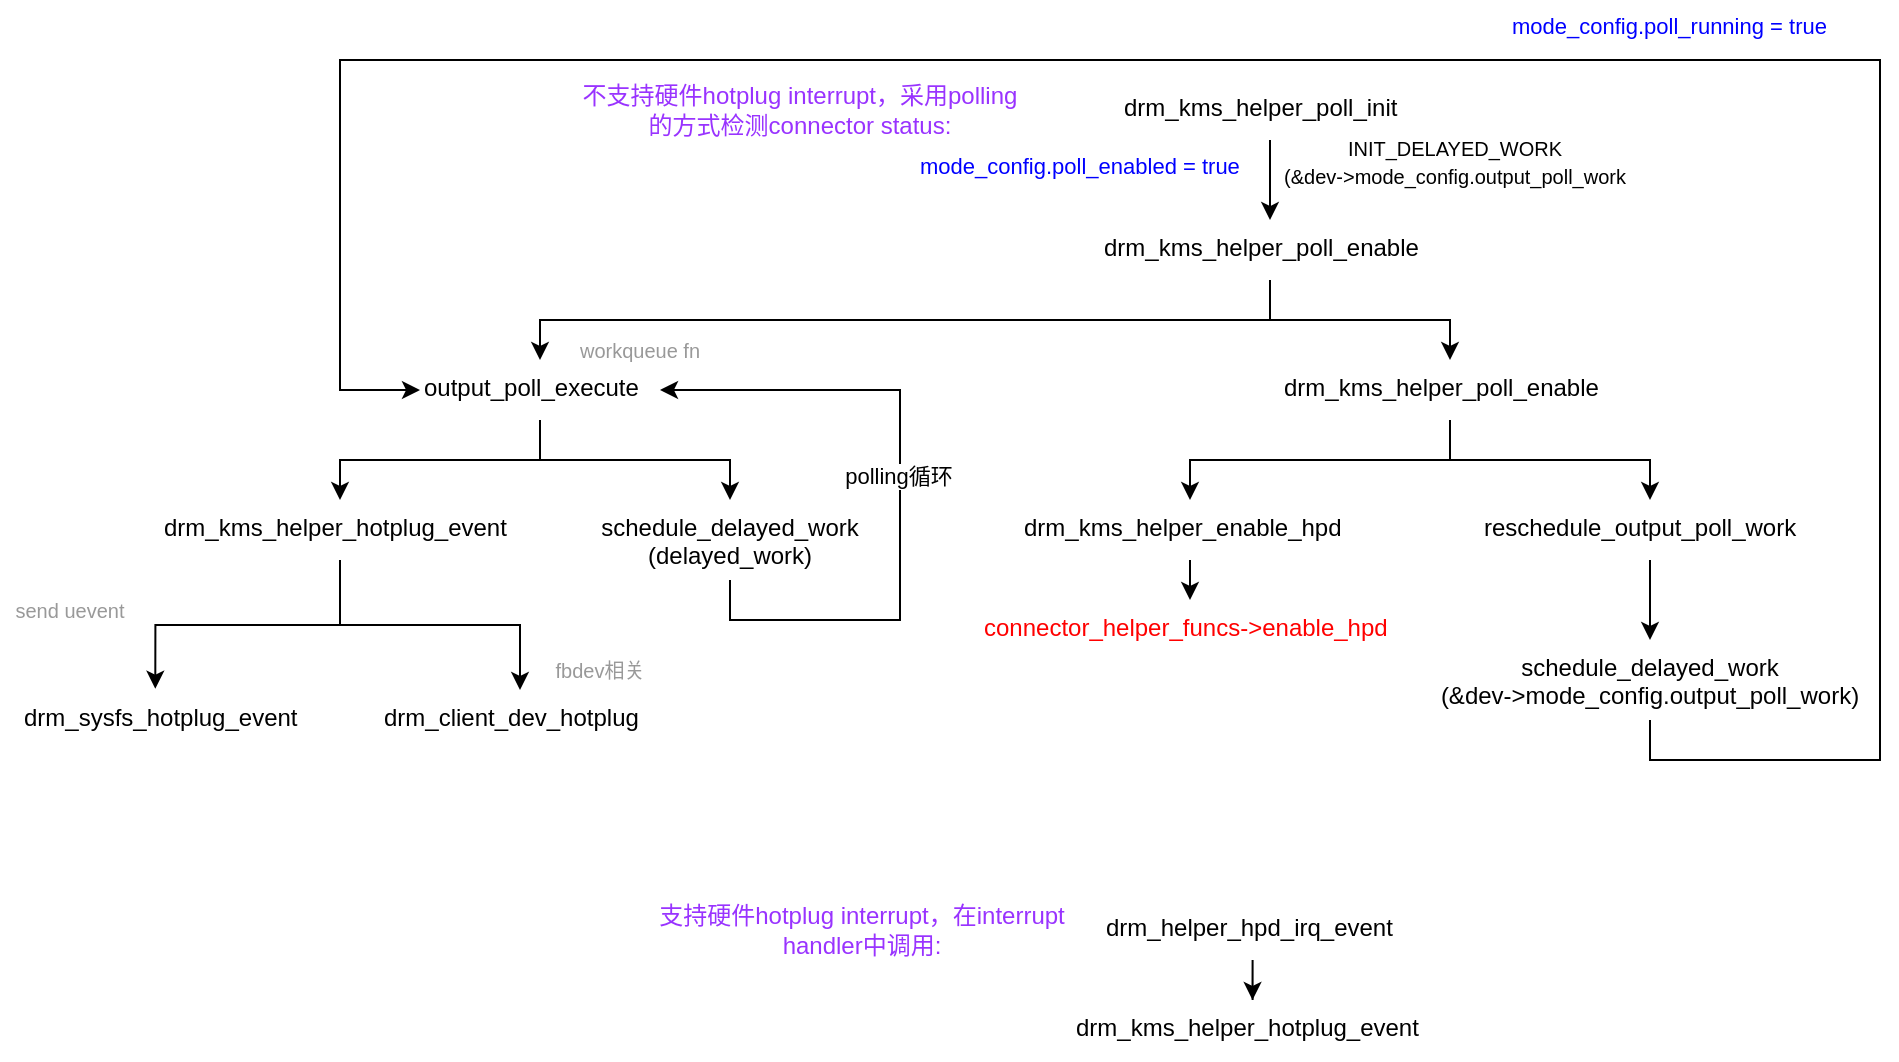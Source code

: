 <mxfile version="24.7.17">
  <diagram name="Page-1" id="R2jvsSVvheRiXIXjlcUZ">
    <mxGraphModel dx="1891" dy="538" grid="1" gridSize="10" guides="1" tooltips="1" connect="1" arrows="1" fold="1" page="1" pageScale="1" pageWidth="827" pageHeight="1169" math="0" shadow="0">
      <root>
        <mxCell id="0" />
        <mxCell id="1" parent="0" />
        <mxCell id="gfm0-RPMx8z-YOoSIL-z-17" style="edgeStyle=orthogonalEdgeStyle;rounded=0;orthogonalLoop=1;jettySize=auto;html=1;exitX=0.5;exitY=1;exitDx=0;exitDy=0;entryX=0.5;entryY=0;entryDx=0;entryDy=0;" edge="1" parent="1" source="gfm0-RPMx8z-YOoSIL-z-1" target="gfm0-RPMx8z-YOoSIL-z-2">
          <mxGeometry relative="1" as="geometry" />
        </mxCell>
        <mxCell id="gfm0-RPMx8z-YOoSIL-z-1" value="drm_kms_helper_poll_init" style="text;whiteSpace=wrap;html=1;" vertex="1" parent="1">
          <mxGeometry x="430" y="40" width="150" height="30" as="geometry" />
        </mxCell>
        <mxCell id="gfm0-RPMx8z-YOoSIL-z-5" style="edgeStyle=orthogonalEdgeStyle;rounded=0;orthogonalLoop=1;jettySize=auto;html=1;exitX=0.5;exitY=1;exitDx=0;exitDy=0;entryX=0.5;entryY=0;entryDx=0;entryDy=0;" edge="1" parent="1" source="gfm0-RPMx8z-YOoSIL-z-2" target="gfm0-RPMx8z-YOoSIL-z-3">
          <mxGeometry relative="1" as="geometry" />
        </mxCell>
        <mxCell id="gfm0-RPMx8z-YOoSIL-z-7" style="edgeStyle=orthogonalEdgeStyle;rounded=0;orthogonalLoop=1;jettySize=auto;html=1;exitX=0.5;exitY=1;exitDx=0;exitDy=0;entryX=0.5;entryY=0;entryDx=0;entryDy=0;" edge="1" parent="1" source="gfm0-RPMx8z-YOoSIL-z-2" target="gfm0-RPMx8z-YOoSIL-z-6">
          <mxGeometry relative="1" as="geometry" />
        </mxCell>
        <mxCell id="gfm0-RPMx8z-YOoSIL-z-2" value="drm_kms_helper_poll_enable" style="text;whiteSpace=wrap;html=1;" vertex="1" parent="1">
          <mxGeometry x="420" y="110" width="170" height="30" as="geometry" />
        </mxCell>
        <mxCell id="gfm0-RPMx8z-YOoSIL-z-26" style="edgeStyle=orthogonalEdgeStyle;rounded=0;orthogonalLoop=1;jettySize=auto;html=1;exitX=0.5;exitY=1;exitDx=0;exitDy=0;entryX=0.5;entryY=0;entryDx=0;entryDy=0;" edge="1" parent="1" source="gfm0-RPMx8z-YOoSIL-z-3" target="gfm0-RPMx8z-YOoSIL-z-24">
          <mxGeometry relative="1" as="geometry" />
        </mxCell>
        <mxCell id="gfm0-RPMx8z-YOoSIL-z-27" style="edgeStyle=orthogonalEdgeStyle;rounded=0;orthogonalLoop=1;jettySize=auto;html=1;exitX=0.5;exitY=1;exitDx=0;exitDy=0;entryX=0.5;entryY=0;entryDx=0;entryDy=0;" edge="1" parent="1" source="gfm0-RPMx8z-YOoSIL-z-3" target="gfm0-RPMx8z-YOoSIL-z-25">
          <mxGeometry relative="1" as="geometry" />
        </mxCell>
        <mxCell id="gfm0-RPMx8z-YOoSIL-z-3" value="output_poll_execute" style="text;whiteSpace=wrap;html=1;" vertex="1" parent="1">
          <mxGeometry x="80" y="180" width="120" height="30" as="geometry" />
        </mxCell>
        <mxCell id="gfm0-RPMx8z-YOoSIL-z-4" value="&lt;font style=&quot;font-size: 10px;&quot;&gt;workqueue fn&lt;/font&gt;" style="text;html=1;align=center;verticalAlign=middle;whiteSpace=wrap;rounded=0;fontSize=10;fontColor=#999999;" vertex="1" parent="1">
          <mxGeometry x="150" y="160" width="80" height="30" as="geometry" />
        </mxCell>
        <mxCell id="gfm0-RPMx8z-YOoSIL-z-9" style="edgeStyle=orthogonalEdgeStyle;rounded=0;orthogonalLoop=1;jettySize=auto;html=1;exitX=0.5;exitY=1;exitDx=0;exitDy=0;entryX=0.5;entryY=0;entryDx=0;entryDy=0;" edge="1" parent="1" source="gfm0-RPMx8z-YOoSIL-z-6" target="gfm0-RPMx8z-YOoSIL-z-8">
          <mxGeometry relative="1" as="geometry" />
        </mxCell>
        <mxCell id="gfm0-RPMx8z-YOoSIL-z-13" style="edgeStyle=orthogonalEdgeStyle;rounded=0;orthogonalLoop=1;jettySize=auto;html=1;exitX=0.5;exitY=1;exitDx=0;exitDy=0;entryX=0.5;entryY=0;entryDx=0;entryDy=0;" edge="1" parent="1" source="gfm0-RPMx8z-YOoSIL-z-6" target="gfm0-RPMx8z-YOoSIL-z-12">
          <mxGeometry relative="1" as="geometry" />
        </mxCell>
        <mxCell id="gfm0-RPMx8z-YOoSIL-z-6" value="drm_kms_helper_poll_enable" style="text;whiteSpace=wrap;html=1;" vertex="1" parent="1">
          <mxGeometry x="510" y="180" width="170" height="30" as="geometry" />
        </mxCell>
        <mxCell id="gfm0-RPMx8z-YOoSIL-z-11" style="edgeStyle=orthogonalEdgeStyle;rounded=0;orthogonalLoop=1;jettySize=auto;html=1;exitX=0.5;exitY=1;exitDx=0;exitDy=0;entryX=0.5;entryY=0;entryDx=0;entryDy=0;" edge="1" parent="1" source="gfm0-RPMx8z-YOoSIL-z-8" target="gfm0-RPMx8z-YOoSIL-z-10">
          <mxGeometry relative="1" as="geometry" />
        </mxCell>
        <mxCell id="gfm0-RPMx8z-YOoSIL-z-8" value="drm_kms_helper_enable_hpd" style="text;whiteSpace=wrap;html=1;" vertex="1" parent="1">
          <mxGeometry x="380" y="250" width="170" height="30" as="geometry" />
        </mxCell>
        <mxCell id="gfm0-RPMx8z-YOoSIL-z-10" value="&lt;font color=&quot;#ff0000&quot;&gt;connector_helper_funcs-&amp;gt;enable_hpd&lt;/font&gt;" style="text;whiteSpace=wrap;html=1;" vertex="1" parent="1">
          <mxGeometry x="360" y="300" width="210" height="30" as="geometry" />
        </mxCell>
        <mxCell id="gfm0-RPMx8z-YOoSIL-z-15" style="edgeStyle=orthogonalEdgeStyle;rounded=0;orthogonalLoop=1;jettySize=auto;html=1;exitX=0.5;exitY=1;exitDx=0;exitDy=0;entryX=0.5;entryY=0;entryDx=0;entryDy=0;" edge="1" parent="1" source="gfm0-RPMx8z-YOoSIL-z-12" target="gfm0-RPMx8z-YOoSIL-z-14">
          <mxGeometry relative="1" as="geometry" />
        </mxCell>
        <mxCell id="gfm0-RPMx8z-YOoSIL-z-12" value="reschedule_output_poll_work" style="text;whiteSpace=wrap;html=1;" vertex="1" parent="1">
          <mxGeometry x="610" y="250" width="170" height="30" as="geometry" />
        </mxCell>
        <mxCell id="gfm0-RPMx8z-YOoSIL-z-16" style="edgeStyle=orthogonalEdgeStyle;rounded=0;orthogonalLoop=1;jettySize=auto;html=1;entryX=0;entryY=0.5;entryDx=0;entryDy=0;" edge="1" parent="1" target="gfm0-RPMx8z-YOoSIL-z-3">
          <mxGeometry relative="1" as="geometry">
            <mxPoint x="695" y="360" as="sourcePoint" />
            <Array as="points">
              <mxPoint x="695" y="380" />
              <mxPoint x="810" y="380" />
              <mxPoint x="810" y="30" />
              <mxPoint x="40" y="30" />
              <mxPoint x="40" y="195" />
            </Array>
          </mxGeometry>
        </mxCell>
        <mxCell id="gfm0-RPMx8z-YOoSIL-z-14" value="schedule_delayed_work&lt;div&gt;(&amp;amp;dev-&amp;gt;mode_config.output_poll_work)&lt;/div&gt;" style="text;whiteSpace=wrap;html=1;align=center;" vertex="1" parent="1">
          <mxGeometry x="586.25" y="320" width="217.5" height="30" as="geometry" />
        </mxCell>
        <mxCell id="gfm0-RPMx8z-YOoSIL-z-18" value="&lt;font style=&quot;font-size: 10px;&quot;&gt;INIT_DELAYED_WORK&lt;/font&gt;&lt;div&gt;&lt;font style=&quot;font-size: 10px;&quot;&gt;(&amp;amp;dev-&amp;gt;mode_config.output_poll_work&lt;/font&gt;&lt;/div&gt;" style="text;whiteSpace=wrap;html=1;align=center;" vertex="1" parent="1">
          <mxGeometry x="510" y="60" width="175" height="40" as="geometry" />
        </mxCell>
        <mxCell id="gfm0-RPMx8z-YOoSIL-z-19" value="mode_config.poll_enabled = true" style="text;whiteSpace=wrap;html=1;fontColor=#0000FF;fontSize=11;" vertex="1" parent="1">
          <mxGeometry x="328" y="70" width="171" height="20" as="geometry" />
        </mxCell>
        <mxCell id="gfm0-RPMx8z-YOoSIL-z-22" value="&lt;font color=&quot;#0000ff&quot; style=&quot;font-size: 11px;&quot;&gt;mode_config.poll_running = true&lt;/font&gt;" style="text;whiteSpace=wrap;html=1;fontSize=11;" vertex="1" parent="1">
          <mxGeometry x="623.75" width="180" height="30" as="geometry" />
        </mxCell>
        <mxCell id="gfm0-RPMx8z-YOoSIL-z-33" style="edgeStyle=orthogonalEdgeStyle;rounded=0;orthogonalLoop=1;jettySize=auto;html=1;exitX=0.5;exitY=1;exitDx=0;exitDy=0;entryX=0.5;entryY=0;entryDx=0;entryDy=0;" edge="1" parent="1" source="gfm0-RPMx8z-YOoSIL-z-24" target="gfm0-RPMx8z-YOoSIL-z-32">
          <mxGeometry relative="1" as="geometry" />
        </mxCell>
        <mxCell id="gfm0-RPMx8z-YOoSIL-z-24" value="drm_kms_helper_hotplug_event" style="text;whiteSpace=wrap;html=1;" vertex="1" parent="1">
          <mxGeometry x="-50" y="250" width="180" height="30" as="geometry" />
        </mxCell>
        <mxCell id="gfm0-RPMx8z-YOoSIL-z-28" style="edgeStyle=orthogonalEdgeStyle;rounded=0;orthogonalLoop=1;jettySize=auto;html=1;exitX=0.5;exitY=1;exitDx=0;exitDy=0;entryX=1;entryY=0.5;entryDx=0;entryDy=0;" edge="1" parent="1" source="gfm0-RPMx8z-YOoSIL-z-25" target="gfm0-RPMx8z-YOoSIL-z-3">
          <mxGeometry relative="1" as="geometry">
            <Array as="points">
              <mxPoint x="235" y="310" />
              <mxPoint x="320" y="310" />
              <mxPoint x="320" y="195" />
            </Array>
          </mxGeometry>
        </mxCell>
        <mxCell id="gfm0-RPMx8z-YOoSIL-z-29" value="polling循环" style="edgeLabel;html=1;align=center;verticalAlign=middle;resizable=0;points=[];" vertex="1" connectable="0" parent="gfm0-RPMx8z-YOoSIL-z-28">
          <mxGeometry x="0.044" y="1" relative="1" as="geometry">
            <mxPoint as="offset" />
          </mxGeometry>
        </mxCell>
        <mxCell id="gfm0-RPMx8z-YOoSIL-z-25" value="schedule_delayed_work&lt;div&gt;(delayed_work)&lt;/div&gt;" style="text;whiteSpace=wrap;html=1;align=center;" vertex="1" parent="1">
          <mxGeometry x="170" y="250" width="130" height="40" as="geometry" />
        </mxCell>
        <mxCell id="gfm0-RPMx8z-YOoSIL-z-30" value="drm_sysfs_hotplug_event" style="text;whiteSpace=wrap;html=1;" vertex="1" parent="1">
          <mxGeometry x="-120" y="345" width="150" height="25" as="geometry" />
        </mxCell>
        <mxCell id="gfm0-RPMx8z-YOoSIL-z-31" style="edgeStyle=orthogonalEdgeStyle;rounded=0;orthogonalLoop=1;jettySize=auto;html=1;exitX=0.5;exitY=1;exitDx=0;exitDy=0;entryX=0.451;entryY=-0.025;entryDx=0;entryDy=0;entryPerimeter=0;" edge="1" parent="1" source="gfm0-RPMx8z-YOoSIL-z-24" target="gfm0-RPMx8z-YOoSIL-z-30">
          <mxGeometry relative="1" as="geometry" />
        </mxCell>
        <mxCell id="gfm0-RPMx8z-YOoSIL-z-32" value="drm_client_dev_hotplug" style="text;whiteSpace=wrap;html=1;" vertex="1" parent="1">
          <mxGeometry x="60" y="345" width="140" height="30" as="geometry" />
        </mxCell>
        <mxCell id="gfm0-RPMx8z-YOoSIL-z-34" value="&lt;font color=&quot;#999999&quot; style=&quot;font-size: 10px;&quot;&gt;fbdev相关&lt;/font&gt;" style="text;html=1;align=center;verticalAlign=middle;whiteSpace=wrap;rounded=0;" vertex="1" parent="1">
          <mxGeometry x="140" y="320" width="60" height="30" as="geometry" />
        </mxCell>
        <mxCell id="gfm0-RPMx8z-YOoSIL-z-35" value="&lt;font color=&quot;#999999&quot; style=&quot;font-size: 10px;&quot;&gt;send uevent&lt;/font&gt;" style="text;html=1;align=center;verticalAlign=middle;whiteSpace=wrap;rounded=0;" vertex="1" parent="1">
          <mxGeometry x="-130" y="290" width="70" height="30" as="geometry" />
        </mxCell>
        <mxCell id="gfm0-RPMx8z-YOoSIL-z-44" style="edgeStyle=orthogonalEdgeStyle;rounded=0;orthogonalLoop=1;jettySize=auto;html=1;entryX=0.5;entryY=0;entryDx=0;entryDy=0;" edge="1" parent="1" source="gfm0-RPMx8z-YOoSIL-z-39" target="gfm0-RPMx8z-YOoSIL-z-43">
          <mxGeometry relative="1" as="geometry" />
        </mxCell>
        <mxCell id="gfm0-RPMx8z-YOoSIL-z-39" value="drm_helper_hpd_irq_event" style="text;whiteSpace=wrap;html=1;" vertex="1" parent="1">
          <mxGeometry x="421.25" y="450" width="150" height="30" as="geometry" />
        </mxCell>
        <mxCell id="gfm0-RPMx8z-YOoSIL-z-41" value="&lt;font color=&quot;#9933ff&quot;&gt;不支持硬件hotplug interrupt，采用polling的方式检测connector status:&lt;/font&gt;" style="text;html=1;align=center;verticalAlign=middle;whiteSpace=wrap;rounded=0;" vertex="1" parent="1">
          <mxGeometry x="160" y="40" width="220" height="30" as="geometry" />
        </mxCell>
        <mxCell id="gfm0-RPMx8z-YOoSIL-z-42" value="&lt;font color=&quot;#9933ff&quot;&gt;支持硬件hotplug interrupt，在interrupt handler中调用:&lt;/font&gt;" style="text;html=1;align=center;verticalAlign=middle;whiteSpace=wrap;rounded=0;" vertex="1" parent="1">
          <mxGeometry x="191.25" y="450" width="220" height="30" as="geometry" />
        </mxCell>
        <mxCell id="gfm0-RPMx8z-YOoSIL-z-43" value="drm_kms_helper_hotplug_event" style="text;whiteSpace=wrap;html=1;" vertex="1" parent="1">
          <mxGeometry x="406.25" y="500" width="180" height="30" as="geometry" />
        </mxCell>
      </root>
    </mxGraphModel>
  </diagram>
</mxfile>
